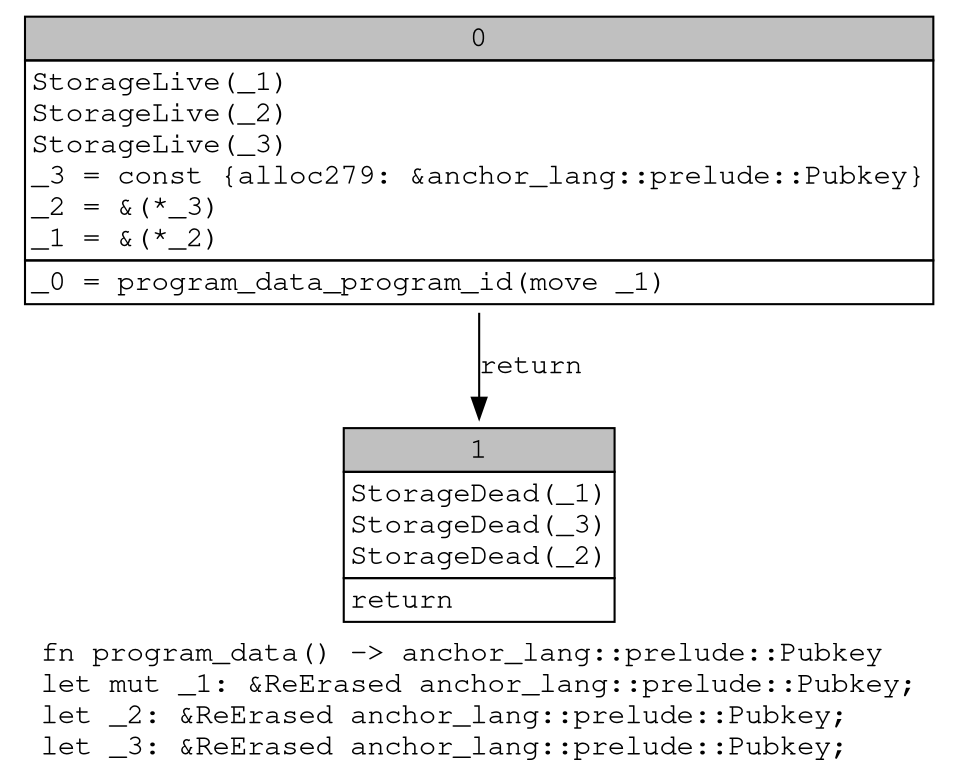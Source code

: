 digraph Mir_0_2763 {
    graph [fontname="Courier, monospace"];
    node [fontname="Courier, monospace"];
    edge [fontname="Courier, monospace"];
    label=<fn program_data() -&gt; anchor_lang::prelude::Pubkey<br align="left"/>let mut _1: &amp;ReErased anchor_lang::prelude::Pubkey;<br align="left"/>let _2: &amp;ReErased anchor_lang::prelude::Pubkey;<br align="left"/>let _3: &amp;ReErased anchor_lang::prelude::Pubkey;<br align="left"/>>;
    bb0__0_2763 [shape="none", label=<<table border="0" cellborder="1" cellspacing="0"><tr><td bgcolor="gray" align="center" colspan="1">0</td></tr><tr><td align="left" balign="left">StorageLive(_1)<br/>StorageLive(_2)<br/>StorageLive(_3)<br/>_3 = const {alloc279: &amp;anchor_lang::prelude::Pubkey}<br/>_2 = &amp;(*_3)<br/>_1 = &amp;(*_2)<br/></td></tr><tr><td align="left">_0 = program_data_program_id(move _1)</td></tr></table>>];
    bb1__0_2763 [shape="none", label=<<table border="0" cellborder="1" cellspacing="0"><tr><td bgcolor="gray" align="center" colspan="1">1</td></tr><tr><td align="left" balign="left">StorageDead(_1)<br/>StorageDead(_3)<br/>StorageDead(_2)<br/></td></tr><tr><td align="left">return</td></tr></table>>];
    bb0__0_2763 -> bb1__0_2763 [label="return"];
}
